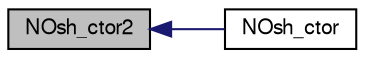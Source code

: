 digraph "NOsh_ctor2"
{
  edge [fontname="FreeSans",fontsize="10",labelfontname="FreeSans",labelfontsize="10"];
  node [fontname="FreeSans",fontsize="10",shape=record];
  rankdir="LR";
  Node1 [label="NOsh_ctor2",height=0.2,width=0.4,color="black", fillcolor="grey75", style="filled" fontcolor="black"];
  Node1 -> Node2 [dir="back",color="midnightblue",fontsize="10",style="solid",fontname="FreeSans"];
  Node2 [label="NOsh_ctor",height=0.2,width=0.4,color="black", fillcolor="white", style="filled",URL="$group___n_osh.html#gadb1aef81e44eb96593ccfae026b41186",tooltip="Construct NOsh."];
}
